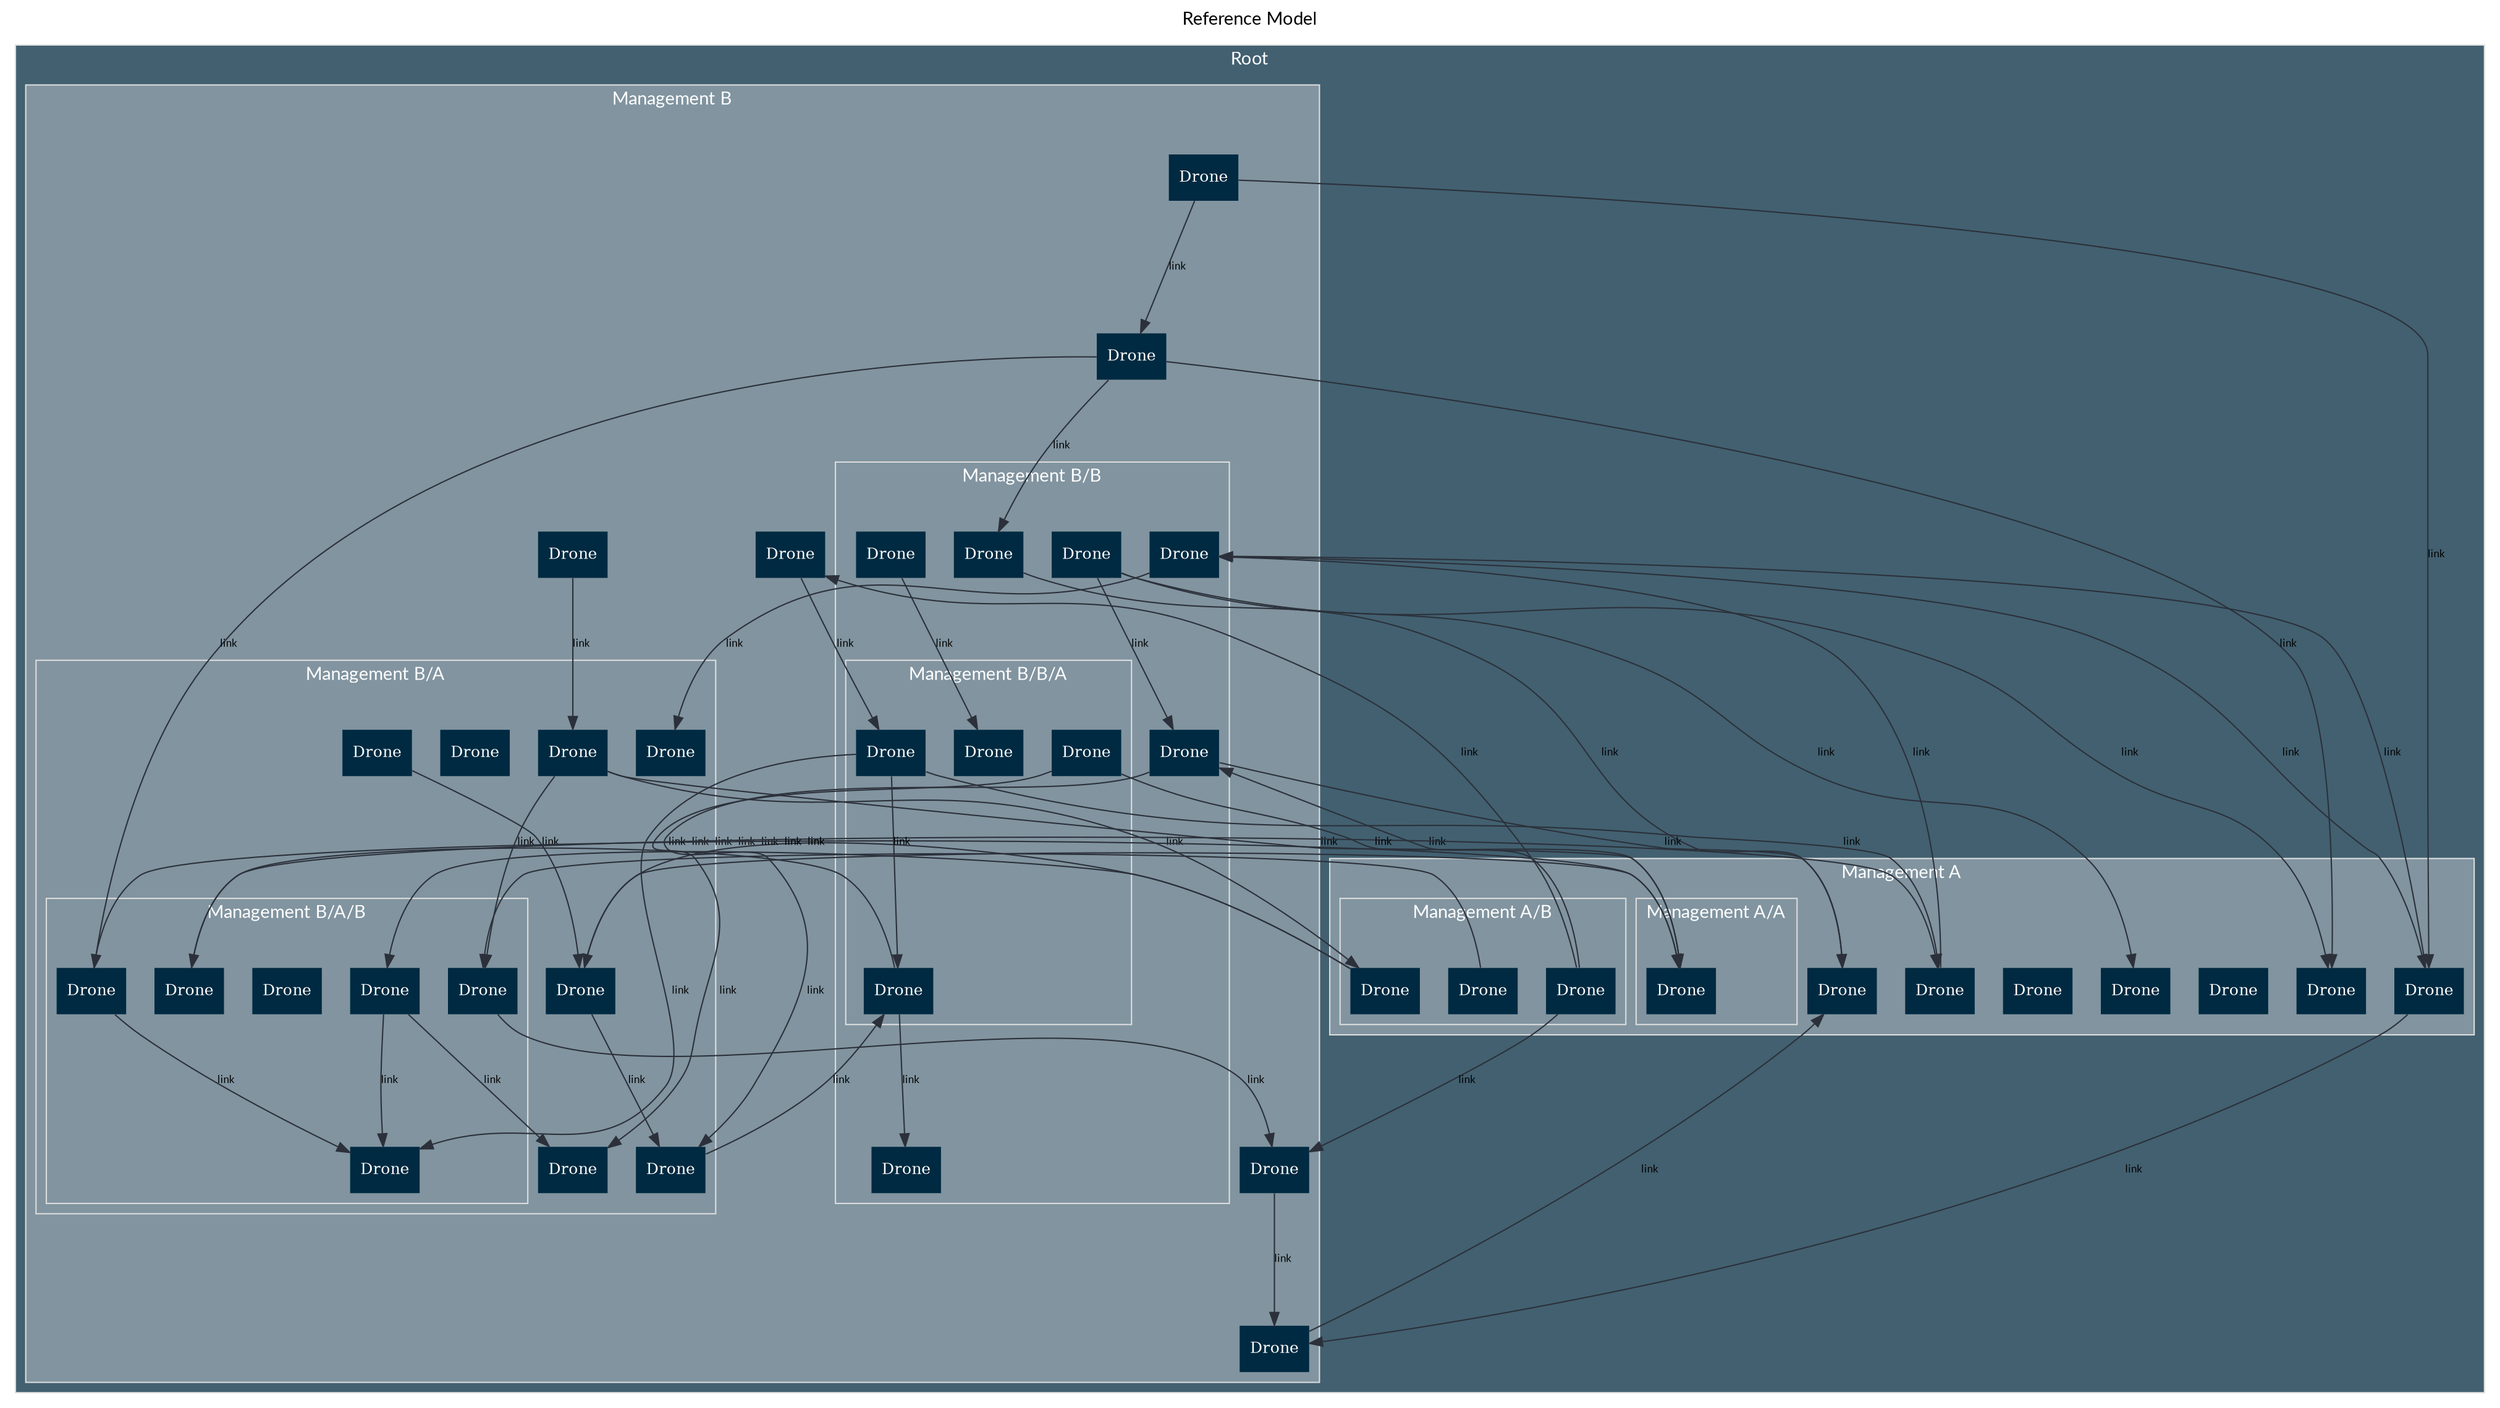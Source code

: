 digraph G {
    // layout="dot"; // circo, dot, fdp, neato, osage, sfdp, twopi
    label="Reference Model";
    labelloc="t";
    rankdir="TB";
    splines=true;
    overlap=false;
    // K=0.6;
    // sep="+50,50"; // increase this to make the graph more spread out
    nodesep="0.3";
    ranksep="1.3";
    fontname="Lato";
    node [ shape="plaintext" style="filled, rounded" fontsize=12]
    edge [ fontname="Lato" color="#2B303A" fontsize=8]

  node [style="filled, dashed" fillcolor="#002a41" fontcolor="#ffffff" penwidth=1 color="#dddddd"]; {
            drone_01[label="Drone"];
            drone_02[label="Drone"];
            drone_03[label="Drone"];
            drone_04[label="Drone"];
            drone_05[label="Drone"];
            drone_06[label="Drone"];
            drone_07[label="Drone"];
            drone_08[label="Drone"];
            drone_09[label="Drone"];
            drone_10[label="Drone"];
            drone_11[label="Drone"];
            drone_12[label="Drone"];
            drone_13[label="Drone"];
            drone_14[label="Drone"];
            drone_15[label="Drone"];
            drone_16[label="Drone"];
            drone_17[label="Drone"];
            drone_18[label="Drone"];
            drone_19[label="Drone"];
            drone_20[label="Drone"];
            drone_21[label="Drone"];
            drone_22[label="Drone"];
            drone_23[label="Drone"];
            drone_24[label="Drone"];
            drone_25[label="Drone"];
            drone_26[label="Drone"];
            drone_27[label="Drone"];
            drone_28[label="Drone"];
            drone_29[label="Drone"];
            drone_30[label="Drone"];
            drone_31[label="Drone"];
            drone_32[label="Drone"];
            drone_33[label="Drone"];
            drone_34[label="Drone"];
            drone_35[label="Drone"];
            drone_36[label="Drone"];
            drone_37[label="Drone"];
            drone_38[label="Drone"];
            drone_39[label="Drone"];
            drone_40[label="Drone"];
    }
  node [style="filled, dashed" fillcolor="#224558" fontcolor="#ffffff" penwidth=1 color="#dddddd"]; {
    }
  node [style="filled, dashed" fillcolor="#426070" fontcolor="#ffffff" penwidth=1 color="#dddddd"]; {
    }
  node [style="filled, dashed" fillcolor="#8194a0" fontcolor="#ffffff" penwidth=1 color="#dddddd"]; {
    }

node [style="filled, rounded" fillcolor="#dddddd" fontcolor="#000000"];

subgraph cluster_root {
  label="Root"
  style=filled
  fillcolor="#426070"
  color="#dddddd"
  fontcolor="#ffffff"
  subgraph cluster_mgmt_a {
    label="Management A"
    style=filled
    fillcolor="#8194a0"
    color="#dddddd"
    fontcolor="#ffffff"
    subgraph cluster_mgmt_a_a {
      label="Management A/A"
      style=filled
      fillcolor="#8194a0"
      color="#dddddd"
      fontcolor="#ffffff"
      drone_02 [label="Drone", layer="drone"];
      }
    subgraph cluster_mgmt_a_b {
      label="Management A/B"
      style=filled
      fillcolor="#8194a0"
      color="#dddddd"
      fontcolor="#ffffff"
      drone_03 [label="Drone", layer="drone"];
      drone_04 [label="Drone", layer="drone"];
      drone_05 [label="Drone", layer="drone"];
      }
    drone_01 [label="Drone", layer="drone"];
    drone_19 [label="Drone", layer="drone"];
    drone_20 [label="Drone", layer="drone"];
    drone_21 [label="Drone", layer="drone"];
    drone_22 [label="Drone", layer="drone"];
    drone_23 [label="Drone", layer="drone"];
    drone_24 [label="Drone", layer="drone"];
    }
  subgraph cluster_mgmt_b {
    label="Management B"
    style=filled
    fillcolor="#8194a0"
    color="#dddddd"
    fontcolor="#ffffff"
    subgraph cluster_mgmt_b_a {
      label="Management B/A"
      style=filled
      fillcolor="#8194a0"
      color="#dddddd"
      fontcolor="#ffffff"
      subgraph cluster_mgmt_b_a_b {
        label="Management B/A/B"
        style=filled
        fillcolor="#8194a0"
        color="#dddddd"
        fontcolor="#ffffff"
        drone_31 [label="Drone", layer="drone"];
        drone_32 [label="Drone", layer="drone"];
        drone_33 [label="Drone", layer="drone"];
        drone_34 [label="Drone", layer="drone"];
        drone_35 [label="Drone", layer="drone"];
        drone_36 [label="Drone", layer="drone"];
        }
      drone_06 [label="Drone", layer="drone"];
      drone_07 [label="Drone", layer="drone"];
      drone_08 [label="Drone", layer="drone"];
      drone_09 [label="Drone", layer="drone"];
      drone_10 [label="Drone", layer="drone"];
      drone_11 [label="Drone", layer="drone"];
      drone_12 [label="Drone", layer="drone"];
      }
    subgraph cluster_mgmt_b_b {
      label="Management B/B"
      style=filled
      fillcolor="#8194a0"
      color="#dddddd"
      fontcolor="#ffffff"
      subgraph cluster_mgmt_b_b_a {
        label="Management B/B/A"
        style=filled
        fillcolor="#8194a0"
        color="#dddddd"
        fontcolor="#ffffff"
        drone_37 [label="Drone", layer="drone"];
        drone_38 [label="Drone", layer="drone"];
        drone_39 [label="Drone", layer="drone"];
        drone_40 [label="Drone", layer="drone"];
        }
      drone_13 [label="Drone", layer="drone"];
      drone_14 [label="Drone", layer="drone"];
      drone_15 [label="Drone", layer="drone"];
      drone_16 [label="Drone", layer="drone"];
      drone_17 [label="Drone", layer="drone"];
      drone_18 [label="Drone", layer="drone"];
      }
    drone_25 [label="Drone", layer="drone"];
    drone_26 [label="Drone", layer="drone"];
    drone_27 [label="Drone", layer="drone"];
    drone_28 [label="Drone", layer="drone"];
    drone_29 [label="Drone", layer="drone"];
    drone_30 [label="Drone", layer="drone"];
    }
  }


      drone_03 -> drone_09 [label="link" ];
      drone_03 -> drone_31 [label="link" ];
      drone_04 -> drone_35 [label="link" ];
      drone_05 -> drone_17 [label="link" ];
      drone_05 -> drone_28 [label="link" ];
      drone_05 -> drone_30 [label="link" ];
      drone_06 -> drone_02 [label="link" ];
      drone_06 -> drone_03 [label="link" ];
      drone_06 -> drone_35 [label="link" ];
      drone_09 -> drone_02 [label="link" ];
      drone_09 -> drone_10 [label="link" ];
      drone_10 -> drone_38 [label="link" ];
      drone_11 -> drone_09 [label="link" ];
      drone_13 -> drone_24 [label="link" ];
      drone_14 -> drone_39 [label="link" ];
      drone_15 -> drone_07 [label="link" ];
      drone_15 -> drone_23 [label="link" ];
      drone_17 -> drone_10 [label="link" ];
      drone_17 -> drone_24 [label="link" ];
      drone_18 -> drone_17 [label="link" ];
      drone_18 -> drone_21 [label="link" ];
      drone_18 -> drone_22 [label="link" ];
      drone_19 -> drone_15 [label="link" ];
      drone_23 -> drone_15 [label="link" ];
      drone_23 -> drone_25 [label="link" ];
      drone_25 -> drone_24 [label="link" ];
      drone_26 -> drone_13 [label="link" ];
      drone_26 -> drone_21 [label="link" ];
      drone_26 -> drone_32 [label="link" ];
      drone_27 -> drone_06 [label="link" ];
      drone_28 -> drone_40 [label="link" ];
      drone_29 -> drone_23 [label="link" ];
      drone_29 -> drone_26 [label="link" ];
      drone_30 -> drone_25 [label="link" ];
      drone_31 -> drone_12 [label="link" ];
      drone_31 -> drone_33 [label="link" ];
      drone_32 -> drone_02 [label="link" ];
      drone_32 -> drone_33 [label="link" ];
      drone_35 -> drone_30 [label="link" ];
      drone_36 -> drone_19 [label="link" ];
      drone_37 -> drone_02 [label="link" ];
      drone_37 -> drone_12 [label="link" ];
      drone_38 -> drone_16 [label="link" ];
      drone_38 -> drone_36 [label="link" ];
      drone_40 -> drone_19 [label="link" ];
      drone_40 -> drone_33 [label="link" ];
      drone_40 -> drone_38 [label="link" ];
}

